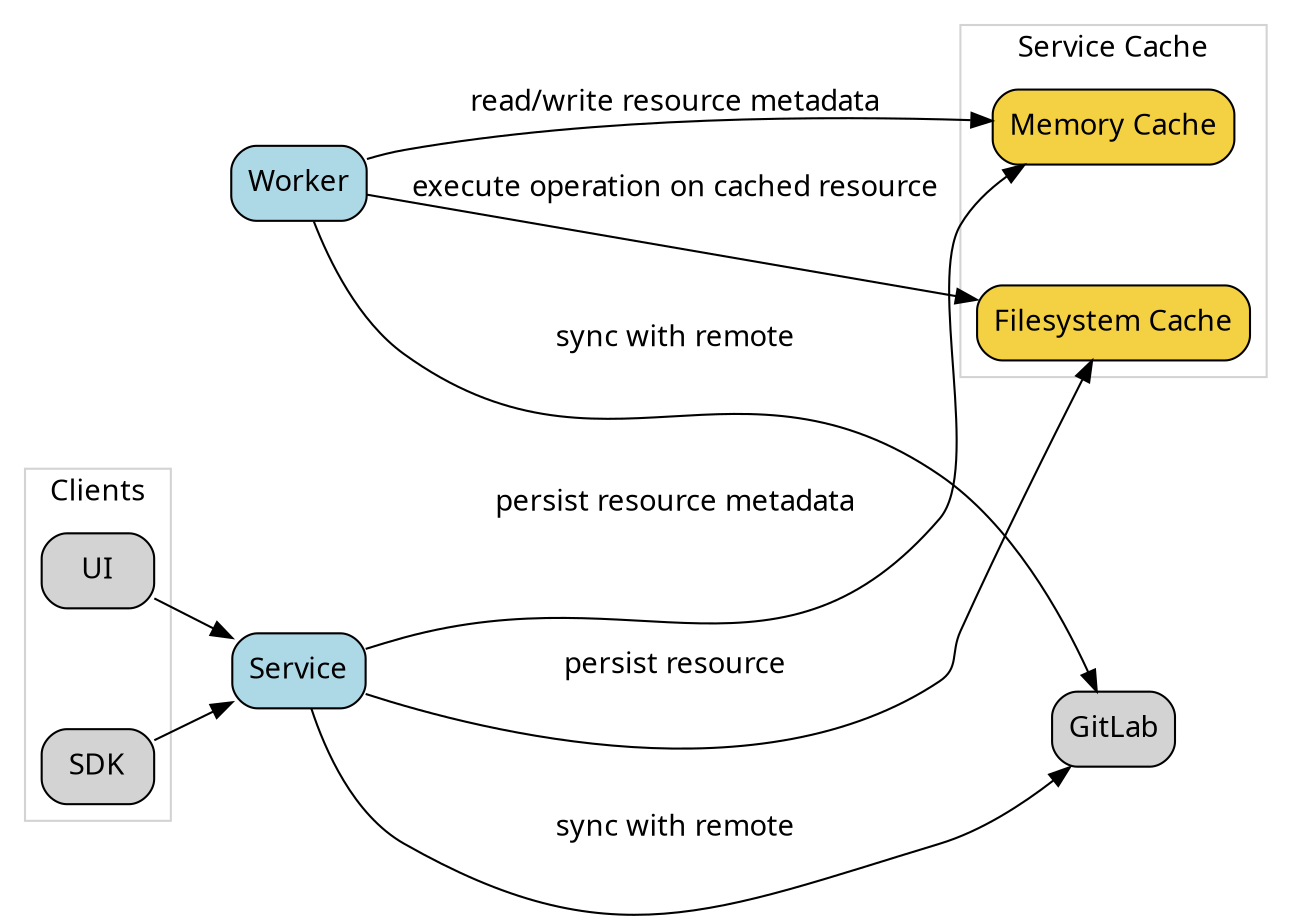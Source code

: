 strict digraph architecture {
  compound=true;
  newrank=true;
  rankdir=LR;

  graph [fontname="Raleway", nodesep="0.8"];
  node [shape="rect", style="filled,rounded", fontname="Raleway"];
  edge [fontname="Raleway"]

  Service [fillcolor="lightblue"]
  Worker [fillcolor="lightblue"]

  "Filesystem Cache" [fillcolor="#f4d142"]
  "Memory Cache" [fillcolor="#f4d142"]
  GitLab [fillcolor=""]

  Worker -> "Filesystem Cache" [label=" execute operation on cached resource"]
  Worker -> "Memory Cache" [label=" read/write resource metadata"]

  subgraph service_clients {
    label="Clients"
    UI -> Service
    SDK -> Service
    {rank=same; UI, SDK};

  }

  Service -> "Filesystem Cache" [label=" persist resource"]
  Service -> "Memory Cache" [label=" persist resource metadata"]
  Service -> GitLab [label=" sync with remote"]



  Worker -> GitLab [label=" sync with remote"]

  subgraph cluster_service_cache {
    color="lightgray";
    label="Service Cache";
    "Filesystem Cache" [fillcolor="#f4d142"]
    "Memory Cache" [fillcolor="#f4d142"]
  }

  subgraph cluster_service_client {
      color="lightgray";
      label="Clients";
      UI
      SDK
    }

}

